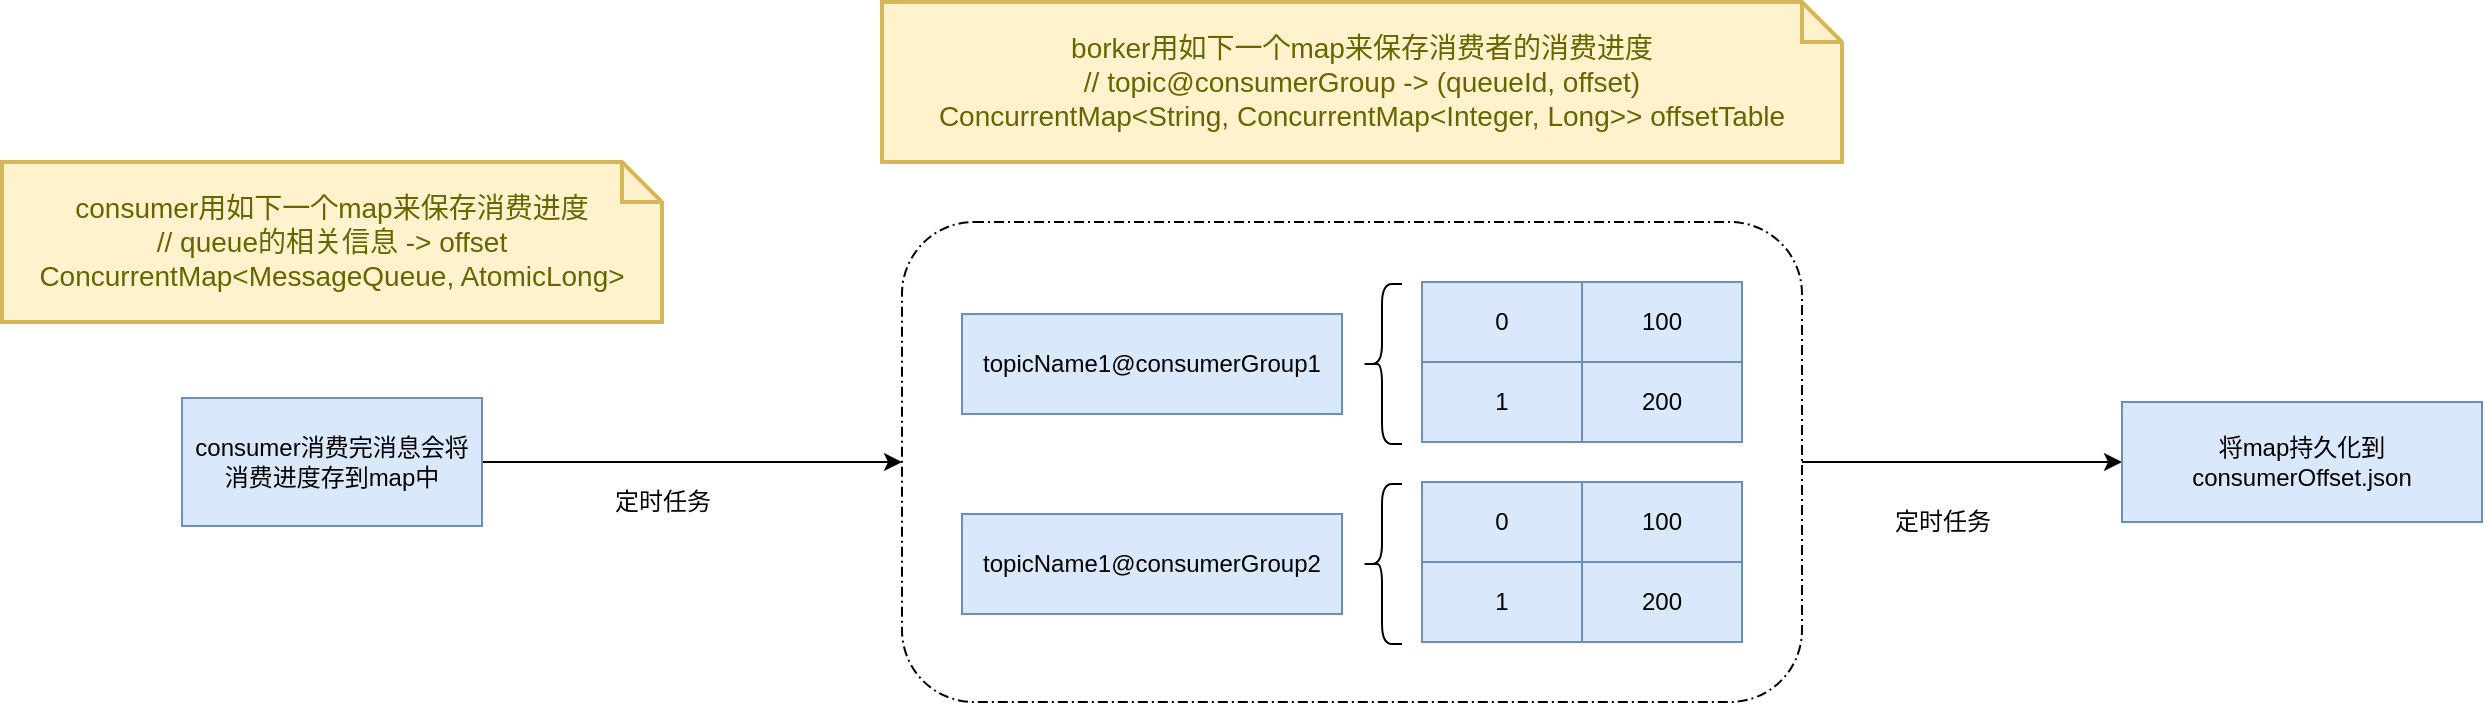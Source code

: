 <mxfile version="15.4.0" type="device"><diagram id="6LewyHigr2iigRU0f7W8" name="第 1 页"><mxGraphModel dx="1773" dy="625" grid="1" gridSize="10" guides="1" tooltips="1" connect="1" arrows="1" fold="1" page="1" pageScale="1" pageWidth="827" pageHeight="1169" math="0" shadow="0"><root><mxCell id="0"/><mxCell id="1" parent="0"/><mxCell id="ac8qMS5TWvGCR0Xv4q4k-30" style="edgeStyle=orthogonalEdgeStyle;rounded=0;orthogonalLoop=1;jettySize=auto;html=1;exitX=1;exitY=0.5;exitDx=0;exitDy=0;exitPerimeter=0;entryX=0;entryY=0.5;entryDx=0;entryDy=0;" parent="1" source="ac8qMS5TWvGCR0Xv4q4k-28" target="ac8qMS5TWvGCR0Xv4q4k-29" edge="1"><mxGeometry relative="1" as="geometry"/></mxCell><mxCell id="ac8qMS5TWvGCR0Xv4q4k-28" value="" style="points=[[0.25,0,0],[0.5,0,0],[0.75,0,0],[1,0.25,0],[1,0.5,0],[1,0.75,0],[0.75,1,0],[0.5,1,0],[0.25,1,0],[0,0.75,0],[0,0.5,0],[0,0.25,0]];rounded=1;dashed=1;dashPattern=5 2 1 2;labelPosition=center;verticalLabelPosition=top;align=right;verticalAlign=bottom;fontSize=8;" parent="1" vertex="1"><mxGeometry x="170" y="210" width="450" height="240" as="geometry"/></mxCell><mxCell id="ac8qMS5TWvGCR0Xv4q4k-14" value="topicName1@consumerGroup1" style="rounded=0;whiteSpace=wrap;html=1;fillColor=#dae8fc;strokeColor=#6c8ebf;" parent="1" vertex="1"><mxGeometry x="200" y="256" width="190" height="50" as="geometry"/></mxCell><mxCell id="ac8qMS5TWvGCR0Xv4q4k-15" value="0" style="rounded=0;whiteSpace=wrap;html=1;fillColor=#dae8fc;strokeColor=#6c8ebf;" parent="1" vertex="1"><mxGeometry x="430" y="240" width="80" height="40" as="geometry"/></mxCell><mxCell id="ac8qMS5TWvGCR0Xv4q4k-16" value="100" style="rounded=0;whiteSpace=wrap;html=1;fillColor=#dae8fc;strokeColor=#6c8ebf;" parent="1" vertex="1"><mxGeometry x="510" y="240" width="80" height="40" as="geometry"/></mxCell><mxCell id="ac8qMS5TWvGCR0Xv4q4k-17" value="1" style="rounded=0;whiteSpace=wrap;html=1;fillColor=#dae8fc;strokeColor=#6c8ebf;" parent="1" vertex="1"><mxGeometry x="430" y="280" width="80" height="40" as="geometry"/></mxCell><mxCell id="ac8qMS5TWvGCR0Xv4q4k-18" value="200" style="rounded=0;whiteSpace=wrap;html=1;fillColor=#dae8fc;strokeColor=#6c8ebf;" parent="1" vertex="1"><mxGeometry x="510" y="280" width="80" height="40" as="geometry"/></mxCell><mxCell id="ac8qMS5TWvGCR0Xv4q4k-19" value="" style="shape=curlyBracket;whiteSpace=wrap;html=1;rounded=1;" parent="1" vertex="1"><mxGeometry x="400" y="241" width="20" height="80" as="geometry"/></mxCell><mxCell id="ac8qMS5TWvGCR0Xv4q4k-20" value="topicName1@consumerGroup2" style="rounded=0;whiteSpace=wrap;html=1;fillColor=#dae8fc;strokeColor=#6c8ebf;" parent="1" vertex="1"><mxGeometry x="200" y="356" width="190" height="50" as="geometry"/></mxCell><mxCell id="ac8qMS5TWvGCR0Xv4q4k-21" value="0" style="rounded=0;whiteSpace=wrap;html=1;fillColor=#dae8fc;strokeColor=#6c8ebf;" parent="1" vertex="1"><mxGeometry x="430" y="340" width="80" height="40" as="geometry"/></mxCell><mxCell id="ac8qMS5TWvGCR0Xv4q4k-22" value="100" style="rounded=0;whiteSpace=wrap;html=1;fillColor=#dae8fc;strokeColor=#6c8ebf;" parent="1" vertex="1"><mxGeometry x="510" y="340" width="80" height="40" as="geometry"/></mxCell><mxCell id="ac8qMS5TWvGCR0Xv4q4k-23" value="1" style="rounded=0;whiteSpace=wrap;html=1;fillColor=#dae8fc;strokeColor=#6c8ebf;" parent="1" vertex="1"><mxGeometry x="430" y="380" width="80" height="40" as="geometry"/></mxCell><mxCell id="ac8qMS5TWvGCR0Xv4q4k-24" value="200" style="rounded=0;whiteSpace=wrap;html=1;fillColor=#dae8fc;strokeColor=#6c8ebf;" parent="1" vertex="1"><mxGeometry x="510" y="380" width="80" height="40" as="geometry"/></mxCell><mxCell id="ac8qMS5TWvGCR0Xv4q4k-25" value="" style="shape=curlyBracket;whiteSpace=wrap;html=1;rounded=1;" parent="1" vertex="1"><mxGeometry x="400" y="341" width="20" height="80" as="geometry"/></mxCell><mxCell id="ac8qMS5TWvGCR0Xv4q4k-26" value="&lt;div&gt;borker用如下一个map来保存消费者的消费进度&lt;/div&gt;&lt;div&gt;// topic@consumerGroup -&amp;gt; (queueId, offset)&lt;/div&gt;&lt;div&gt;ConcurrentMap&amp;lt;String, ConcurrentMap&amp;lt;Integer, Long&amp;gt;&amp;gt; offsetTable&lt;/div&gt;" style="shape=note;strokeWidth=2;fontSize=14;size=20;whiteSpace=wrap;html=1;fillColor=#fff2cc;strokeColor=#d6b656;fontColor=#666600;" parent="1" vertex="1"><mxGeometry x="160" y="100" width="480" height="80" as="geometry"/></mxCell><mxCell id="ac8qMS5TWvGCR0Xv4q4k-29" value="将map持久化到consumerOffset.json" style="rounded=0;whiteSpace=wrap;html=1;fillColor=#dae8fc;strokeColor=#6c8ebf;" parent="1" vertex="1"><mxGeometry x="780" y="300" width="180" height="60" as="geometry"/></mxCell><mxCell id="ac8qMS5TWvGCR0Xv4q4k-32" value="&lt;div&gt;consumer用如下一个map来保存消费进度&lt;/div&gt;&lt;div&gt;// queue的相关信息 -&amp;gt; offset&lt;/div&gt;&lt;div&gt;ConcurrentMap&amp;lt;MessageQueue, AtomicLong&amp;gt;&lt;/div&gt;" style="shape=note;strokeWidth=2;fontSize=14;size=20;whiteSpace=wrap;html=1;fillColor=#fff2cc;strokeColor=#d6b656;fontColor=#666600;" parent="1" vertex="1"><mxGeometry x="-280" y="180" width="330" height="80" as="geometry"/></mxCell><mxCell id="ac8qMS5TWvGCR0Xv4q4k-33" value="定时任务" style="text;html=1;align=center;verticalAlign=middle;resizable=0;points=[];autosize=1;strokeColor=none;fillColor=none;" parent="1" vertex="1"><mxGeometry x="660" y="350" width="60" height="20" as="geometry"/></mxCell><mxCell id="ac8qMS5TWvGCR0Xv4q4k-36" style="edgeStyle=orthogonalEdgeStyle;rounded=0;orthogonalLoop=1;jettySize=auto;html=1;exitX=1;exitY=0.5;exitDx=0;exitDy=0;entryX=0;entryY=0.5;entryDx=0;entryDy=0;entryPerimeter=0;" parent="1" source="ac8qMS5TWvGCR0Xv4q4k-35" target="ac8qMS5TWvGCR0Xv4q4k-28" edge="1"><mxGeometry relative="1" as="geometry"/></mxCell><mxCell id="ac8qMS5TWvGCR0Xv4q4k-35" value="consumer消费完消息会将消费进度存到map中" style="rounded=0;whiteSpace=wrap;html=1;fillColor=#dae8fc;strokeColor=#6c8ebf;" parent="1" vertex="1"><mxGeometry x="-190" y="298" width="150" height="64" as="geometry"/></mxCell><mxCell id="ac8qMS5TWvGCR0Xv4q4k-37" value="定时任务" style="text;html=1;align=center;verticalAlign=middle;resizable=0;points=[];autosize=1;strokeColor=none;fillColor=none;" parent="1" vertex="1"><mxGeometry x="20" y="340" width="60" height="20" as="geometry"/></mxCell></root></mxGraphModel></diagram></mxfile>